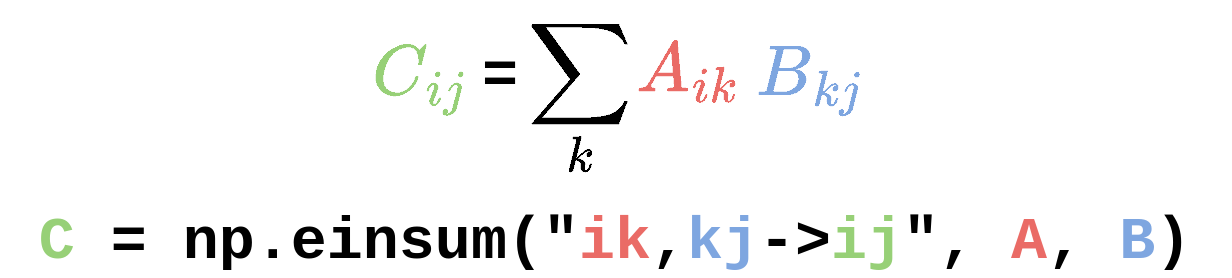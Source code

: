 <mxfile version="14.6.5" type="github">
  <diagram id="5m4A7RbUZz885QYKjT4z" name="Page-1">
    <mxGraphModel dx="1008" dy="570" grid="1" gridSize="10" guides="1" tooltips="1" connect="1" arrows="1" fold="1" page="1" pageScale="1" pageWidth="850" pageHeight="1100" math="1" shadow="0">
      <root>
        <mxCell id="0" />
        <mxCell id="1" parent="0" />
        <mxCell id="neVcjm1e3GpcRXbHF6lr-1" value="&lt;font color=&quot;#97d077&quot;&gt;&lt;b&gt;&lt;font style=&quot;font-size: 30px&quot;&gt;`C_{ij}`&lt;/font&gt;&lt;/b&gt;&lt;br&gt;&lt;/font&gt;" style="text;html=1;strokeColor=none;fillColor=none;align=center;verticalAlign=middle;whiteSpace=wrap;rounded=0;" vertex="1" parent="1">
          <mxGeometry x="170" y="77.5" width="100" height="60" as="geometry" />
        </mxCell>
        <mxCell id="neVcjm1e3GpcRXbHF6lr-2" value="&lt;b&gt;&lt;font style=&quot;font-size: 30px&quot; color=&quot;#ea6b66&quot;&gt;`A_{ik}`&lt;/font&gt;&lt;/b&gt;" style="text;html=1;strokeColor=none;fillColor=none;align=center;verticalAlign=middle;whiteSpace=wrap;rounded=0;" vertex="1" parent="1">
          <mxGeometry x="320" y="75" width="68" height="60" as="geometry" />
        </mxCell>
        <mxCell id="neVcjm1e3GpcRXbHF6lr-3" value="&lt;b&gt;&lt;font style=&quot;font-size: 30px&quot; color=&quot;#7ea6e0&quot;&gt;`B_{kj}`&lt;/font&gt;&lt;/b&gt;" style="text;html=1;strokeColor=none;fillColor=none;align=center;verticalAlign=middle;whiteSpace=wrap;rounded=0;" vertex="1" parent="1">
          <mxGeometry x="380" y="80" width="70" height="55" as="geometry" />
        </mxCell>
        <mxCell id="neVcjm1e3GpcRXbHF6lr-5" value="&lt;b&gt;&lt;font style=&quot;font-size: 30px&quot;&gt;=&lt;/font&gt;&lt;/b&gt;" style="text;html=1;strokeColor=none;fillColor=none;align=center;verticalAlign=middle;whiteSpace=wrap;rounded=0;" vertex="1" parent="1">
          <mxGeometry x="240" y="95" width="40" height="20" as="geometry" />
        </mxCell>
        <mxCell id="neVcjm1e3GpcRXbHF6lr-8" value="&lt;font style=&quot;font-size: 30px&quot; face=&quot;Courier New&quot;&gt;&lt;b&gt;&lt;font color=&quot;#97d077&quot;&gt;C&lt;/font&gt; = np.einsum(&quot;&lt;font color=&quot;#ea6b66&quot;&gt;ik&lt;/font&gt;,&lt;font color=&quot;#7ea6e0&quot;&gt;kj&lt;/font&gt;-&amp;gt;&lt;font color=&quot;#97d077&quot;&gt;ij&lt;/font&gt;&quot;, &lt;font color=&quot;#ea6b66&quot;&gt;A&lt;/font&gt;, &lt;font color=&quot;#7ea6e0&quot;&gt;B&lt;/font&gt;)&lt;/b&gt;&lt;/font&gt;" style="text;html=1;strokeColor=none;fillColor=none;align=center;verticalAlign=middle;whiteSpace=wrap;rounded=0;" vertex="1" parent="1">
          <mxGeometry x="10" y="180" width="615" height="20" as="geometry" />
        </mxCell>
        <mxCell id="neVcjm1e3GpcRXbHF6lr-10" value="&lt;font style=&quot;font-size: 30px&quot;&gt;`\sum_{k}`&lt;br&gt;&lt;/font&gt;" style="text;html=1;strokeColor=none;fillColor=none;align=center;verticalAlign=middle;whiteSpace=wrap;rounded=0;" vertex="1" parent="1">
          <mxGeometry x="260" y="70" width="80" height="100" as="geometry" />
        </mxCell>
      </root>
    </mxGraphModel>
  </diagram>
</mxfile>
